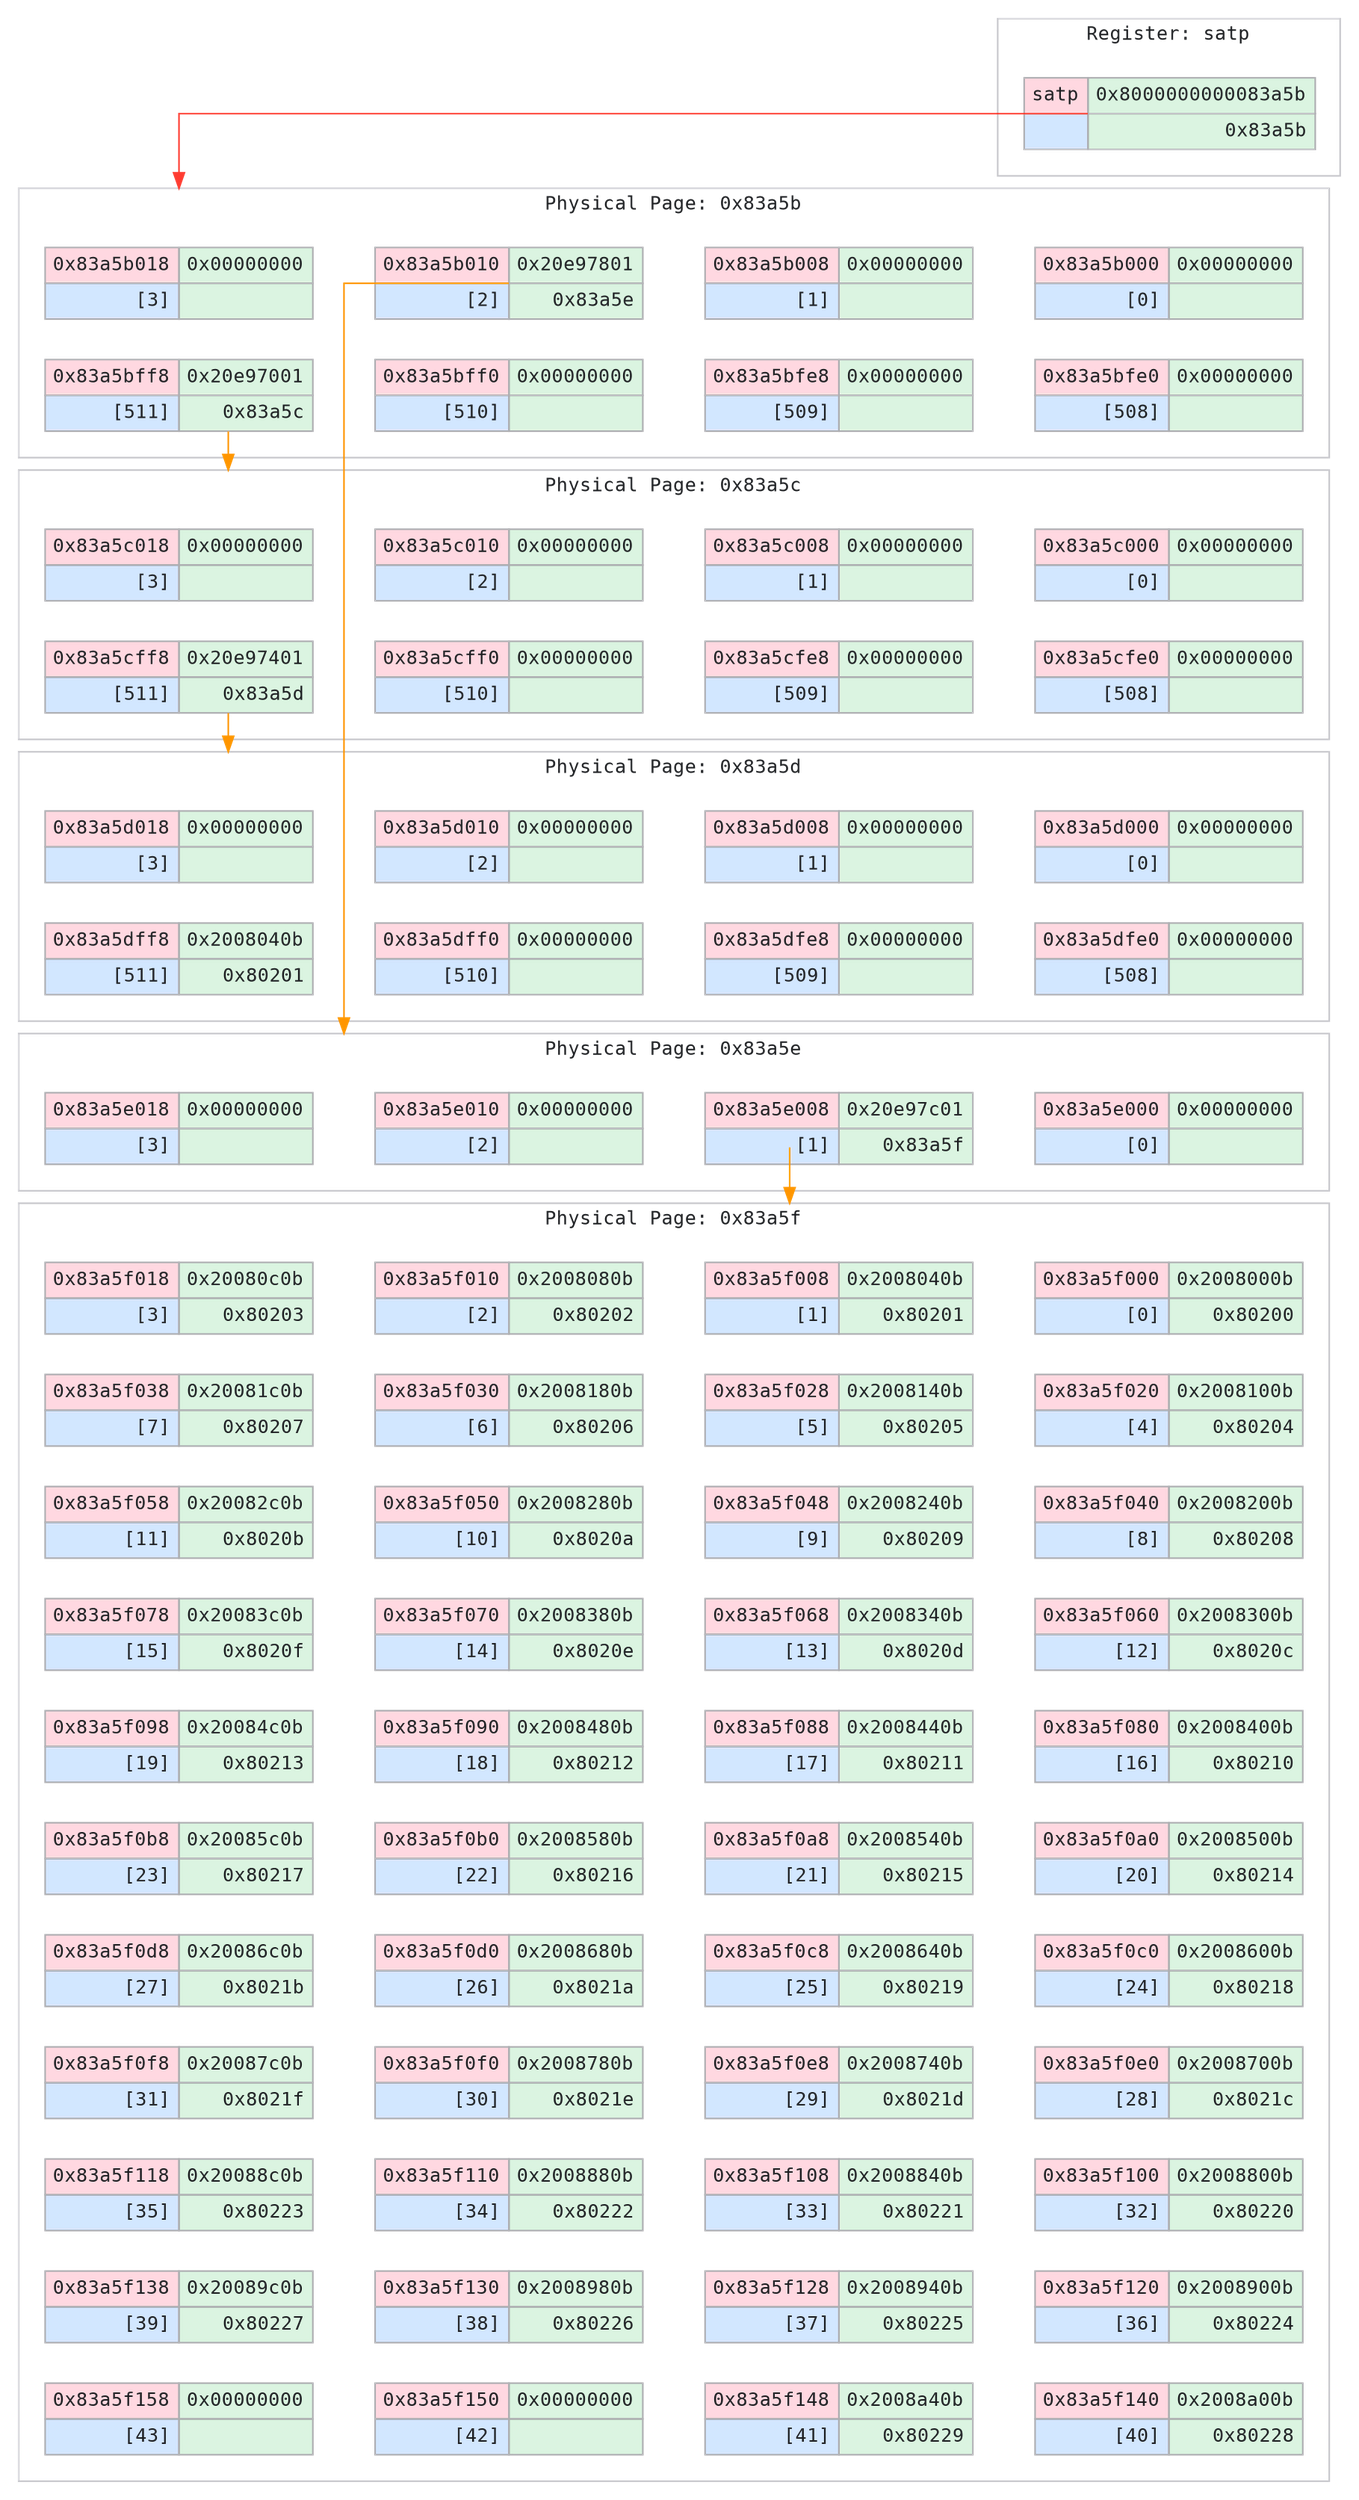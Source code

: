 digraph MemoryLayout {
    graph [bgcolor=transparent];
    compound=true;
    rankdir=TB;
    splines=ortho;
    nodesep=0.3;
    ranksep=0.1;
    node [shape=record, fontname="SF Mono,monospace", fontsize=12, margin=0.125, fontcolor="#1c1e21"];
    edge [fontname="SF Mono,monospace", fontsize=12, fontcolor="#1c1e21", color="#1c1e21"];

    subgraph cluster_reg_ {
        color="#C7C7CC";
        label="Register: satp";
        fontname="SF Mono,monospace";
        fontsize=12;
        fontcolor="#1c1e21";

        reg_node0 [shape=none, margin=0.125, label=<
            <TABLE BORDER="0" CELLBORDER="1" CELLSPACING="0" COLOR="#AEAEB2">
                <TR>
                    <TD BGCOLOR="#FF2D552D" PORT="addr" ALIGN="RIGHT" CELLPADDING="4"><FONT COLOR="#1c1e21">satp</FONT></TD>
                    <TD BGCOLOR="#34C7592D" PORT="val" ALIGN="RIGHT" CELLPADDING="4"><FONT COLOR="#1c1e21">0x8000000000083a5b</FONT></TD>
                </TR>
                <TR>
                    <TD BGCOLOR="#007AFF2D" PORT="index" ALIGN="RIGHT" CELLPADDING="4"><FONT COLOR="#1c1e21">    </FONT></TD>
                    <TD BGCOLOR="#34C7592D" PORT="page" ALIGN="RIGHT" CELLPADDING="4"><FONT COLOR="#1c1e21">0x83a5b</FONT></TD>
                </TR>
            </TABLE>
        >];

        subgraph row_reg__0 {
            rank = same;
            reg_node0;
        }

    }
    subgraph cluster_g1_ {
        color="#C7C7CC";
        label="Physical Page: 0x83a5b";
        fontname="SF Mono,monospace";
        fontsize=12;
        fontcolor="#1c1e21";

        g1_node0 [shape=none, margin=0.125, label=<
            <TABLE BORDER="0" CELLBORDER="1" CELLSPACING="0" COLOR="#AEAEB2">
                <TR>
                    <TD BGCOLOR="#FF2D552D" PORT="addr" ALIGN="RIGHT" CELLPADDING="4"><FONT COLOR="#1c1e21">0x83a5b000</FONT></TD>
                    <TD BGCOLOR="#34C7592D" PORT="val" ALIGN="RIGHT" CELLPADDING="4"><FONT COLOR="#1c1e21">0x00000000</FONT></TD>
                </TR>
                <TR>
                    <TD BGCOLOR="#007AFF2D" PORT="index" ALIGN="RIGHT" CELLPADDING="4"><FONT COLOR="#1c1e21">  [0]</FONT></TD>
                    <TD BGCOLOR="#34C7592D" PORT="page" ALIGN="RIGHT" CELLPADDING="4"><FONT COLOR="#1c1e21"> </FONT></TD>
                </TR>
            </TABLE>
        >];
        g1_node1 [shape=none, margin=0.125, label=<
            <TABLE BORDER="0" CELLBORDER="1" CELLSPACING="0" COLOR="#AEAEB2">
                <TR>
                    <TD BGCOLOR="#FF2D552D" PORT="addr" ALIGN="RIGHT" CELLPADDING="4"><FONT COLOR="#1c1e21">0x83a5b008</FONT></TD>
                    <TD BGCOLOR="#34C7592D" PORT="val" ALIGN="RIGHT" CELLPADDING="4"><FONT COLOR="#1c1e21">0x00000000</FONT></TD>
                </TR>
                <TR>
                    <TD BGCOLOR="#007AFF2D" PORT="index" ALIGN="RIGHT" CELLPADDING="4"><FONT COLOR="#1c1e21">  [1]</FONT></TD>
                    <TD BGCOLOR="#34C7592D" PORT="page" ALIGN="RIGHT" CELLPADDING="4"><FONT COLOR="#1c1e21"> </FONT></TD>
                </TR>
            </TABLE>
        >];
        g1_node2 [shape=none, margin=0.125, label=<
            <TABLE BORDER="0" CELLBORDER="1" CELLSPACING="0" COLOR="#AEAEB2">
                <TR>
                    <TD BGCOLOR="#FF2D552D" PORT="addr" ALIGN="RIGHT" CELLPADDING="4"><FONT COLOR="#1c1e21">0x83a5b010</FONT></TD>
                    <TD BGCOLOR="#34C7592D" PORT="val" ALIGN="RIGHT" CELLPADDING="4"><FONT COLOR="#1c1e21">0x20e97801</FONT></TD>
                </TR>
                <TR>
                    <TD BGCOLOR="#007AFF2D" PORT="index" ALIGN="RIGHT" CELLPADDING="4"><FONT COLOR="#1c1e21">  [2]</FONT></TD>
                    <TD BGCOLOR="#34C7592D" PORT="page" ALIGN="RIGHT" CELLPADDING="4"><FONT COLOR="#1c1e21">0x83a5e</FONT></TD>
                </TR>
            </TABLE>
        >];
        g1_node3 [shape=none, margin=0.125, label=<
            <TABLE BORDER="0" CELLBORDER="1" CELLSPACING="0" COLOR="#AEAEB2">
                <TR>
                    <TD BGCOLOR="#FF2D552D" PORT="addr" ALIGN="RIGHT" CELLPADDING="4"><FONT COLOR="#1c1e21">0x83a5b018</FONT></TD>
                    <TD BGCOLOR="#34C7592D" PORT="val" ALIGN="RIGHT" CELLPADDING="4"><FONT COLOR="#1c1e21">0x00000000</FONT></TD>
                </TR>
                <TR>
                    <TD BGCOLOR="#007AFF2D" PORT="index" ALIGN="RIGHT" CELLPADDING="4"><FONT COLOR="#1c1e21">  [3]</FONT></TD>
                    <TD BGCOLOR="#34C7592D" PORT="page" ALIGN="RIGHT" CELLPADDING="4"><FONT COLOR="#1c1e21"> </FONT></TD>
                </TR>
            </TABLE>
        >];
        g1_node4 [shape=none, margin=0.125, label=<
            <TABLE BORDER="0" CELLBORDER="1" CELLSPACING="0" COLOR="#AEAEB2">
                <TR>
                    <TD BGCOLOR="#FF2D552D" PORT="addr" ALIGN="RIGHT" CELLPADDING="4"><FONT COLOR="#1c1e21">0x83a5bfe0</FONT></TD>
                    <TD BGCOLOR="#34C7592D" PORT="val" ALIGN="RIGHT" CELLPADDING="4"><FONT COLOR="#1c1e21">0x00000000</FONT></TD>
                </TR>
                <TR>
                    <TD BGCOLOR="#007AFF2D" PORT="index" ALIGN="RIGHT" CELLPADDING="4"><FONT COLOR="#1c1e21">[508]</FONT></TD>
                    <TD BGCOLOR="#34C7592D" PORT="page" ALIGN="RIGHT" CELLPADDING="4"><FONT COLOR="#1c1e21"> </FONT></TD>
                </TR>
            </TABLE>
        >];
        g1_node5 [shape=none, margin=0.125, label=<
            <TABLE BORDER="0" CELLBORDER="1" CELLSPACING="0" COLOR="#AEAEB2">
                <TR>
                    <TD BGCOLOR="#FF2D552D" PORT="addr" ALIGN="RIGHT" CELLPADDING="4"><FONT COLOR="#1c1e21">0x83a5bfe8</FONT></TD>
                    <TD BGCOLOR="#34C7592D" PORT="val" ALIGN="RIGHT" CELLPADDING="4"><FONT COLOR="#1c1e21">0x00000000</FONT></TD>
                </TR>
                <TR>
                    <TD BGCOLOR="#007AFF2D" PORT="index" ALIGN="RIGHT" CELLPADDING="4"><FONT COLOR="#1c1e21">[509]</FONT></TD>
                    <TD BGCOLOR="#34C7592D" PORT="page" ALIGN="RIGHT" CELLPADDING="4"><FONT COLOR="#1c1e21"> </FONT></TD>
                </TR>
            </TABLE>
        >];
        g1_node6 [shape=none, margin=0.125, label=<
            <TABLE BORDER="0" CELLBORDER="1" CELLSPACING="0" COLOR="#AEAEB2">
                <TR>
                    <TD BGCOLOR="#FF2D552D" PORT="addr" ALIGN="RIGHT" CELLPADDING="4"><FONT COLOR="#1c1e21">0x83a5bff0</FONT></TD>
                    <TD BGCOLOR="#34C7592D" PORT="val" ALIGN="RIGHT" CELLPADDING="4"><FONT COLOR="#1c1e21">0x00000000</FONT></TD>
                </TR>
                <TR>
                    <TD BGCOLOR="#007AFF2D" PORT="index" ALIGN="RIGHT" CELLPADDING="4"><FONT COLOR="#1c1e21">[510]</FONT></TD>
                    <TD BGCOLOR="#34C7592D" PORT="page" ALIGN="RIGHT" CELLPADDING="4"><FONT COLOR="#1c1e21"> </FONT></TD>
                </TR>
            </TABLE>
        >];
        g1_node7 [shape=none, margin=0.125, label=<
            <TABLE BORDER="0" CELLBORDER="1" CELLSPACING="0" COLOR="#AEAEB2">
                <TR>
                    <TD BGCOLOR="#FF2D552D" PORT="addr" ALIGN="RIGHT" CELLPADDING="4"><FONT COLOR="#1c1e21">0x83a5bff8</FONT></TD>
                    <TD BGCOLOR="#34C7592D" PORT="val" ALIGN="RIGHT" CELLPADDING="4"><FONT COLOR="#1c1e21">0x20e97001</FONT></TD>
                </TR>
                <TR>
                    <TD BGCOLOR="#007AFF2D" PORT="index" ALIGN="RIGHT" CELLPADDING="4"><FONT COLOR="#1c1e21">[511]</FONT></TD>
                    <TD BGCOLOR="#34C7592D" PORT="page" ALIGN="RIGHT" CELLPADDING="4"><FONT COLOR="#1c1e21">0x83a5c</FONT></TD>
                </TR>
            </TABLE>
        >];

        subgraph row_g1__0 {
            rank = same;
            g1_node0;
            g1_node1;
            g1_node2;
            g1_node3;
        }
        subgraph row_g1__1 {
            rank = same;
            g1_node4;
            g1_node5;
            g1_node6;
            g1_node7;
        }

        g1_node0 -> g1_node4 [style=invis];
        g1_node1 -> g1_node5 [style=invis];
        g1_node2 -> g1_node6 [style=invis];
        g1_node3 -> g1_node7 [style=invis];
    }
    subgraph cluster_g2_ {
        color="#C7C7CC";
        label="Physical Page: 0x83a5c";
        fontname="SF Mono,monospace";
        fontsize=12;
        fontcolor="#1c1e21";

        g2_node0 [shape=none, margin=0.125, label=<
            <TABLE BORDER="0" CELLBORDER="1" CELLSPACING="0" COLOR="#AEAEB2">
                <TR>
                    <TD BGCOLOR="#FF2D552D" PORT="addr" ALIGN="RIGHT" CELLPADDING="4"><FONT COLOR="#1c1e21">0x83a5c000</FONT></TD>
                    <TD BGCOLOR="#34C7592D" PORT="val" ALIGN="RIGHT" CELLPADDING="4"><FONT COLOR="#1c1e21">0x00000000</FONT></TD>
                </TR>
                <TR>
                    <TD BGCOLOR="#007AFF2D" PORT="index" ALIGN="RIGHT" CELLPADDING="4"><FONT COLOR="#1c1e21">  [0]</FONT></TD>
                    <TD BGCOLOR="#34C7592D" PORT="page" ALIGN="RIGHT" CELLPADDING="4"><FONT COLOR="#1c1e21"> </FONT></TD>
                </TR>
            </TABLE>
        >];
        g2_node1 [shape=none, margin=0.125, label=<
            <TABLE BORDER="0" CELLBORDER="1" CELLSPACING="0" COLOR="#AEAEB2">
                <TR>
                    <TD BGCOLOR="#FF2D552D" PORT="addr" ALIGN="RIGHT" CELLPADDING="4"><FONT COLOR="#1c1e21">0x83a5c008</FONT></TD>
                    <TD BGCOLOR="#34C7592D" PORT="val" ALIGN="RIGHT" CELLPADDING="4"><FONT COLOR="#1c1e21">0x00000000</FONT></TD>
                </TR>
                <TR>
                    <TD BGCOLOR="#007AFF2D" PORT="index" ALIGN="RIGHT" CELLPADDING="4"><FONT COLOR="#1c1e21">  [1]</FONT></TD>
                    <TD BGCOLOR="#34C7592D" PORT="page" ALIGN="RIGHT" CELLPADDING="4"><FONT COLOR="#1c1e21"> </FONT></TD>
                </TR>
            </TABLE>
        >];
        g2_node2 [shape=none, margin=0.125, label=<
            <TABLE BORDER="0" CELLBORDER="1" CELLSPACING="0" COLOR="#AEAEB2">
                <TR>
                    <TD BGCOLOR="#FF2D552D" PORT="addr" ALIGN="RIGHT" CELLPADDING="4"><FONT COLOR="#1c1e21">0x83a5c010</FONT></TD>
                    <TD BGCOLOR="#34C7592D" PORT="val" ALIGN="RIGHT" CELLPADDING="4"><FONT COLOR="#1c1e21">0x00000000</FONT></TD>
                </TR>
                <TR>
                    <TD BGCOLOR="#007AFF2D" PORT="index" ALIGN="RIGHT" CELLPADDING="4"><FONT COLOR="#1c1e21">  [2]</FONT></TD>
                    <TD BGCOLOR="#34C7592D" PORT="page" ALIGN="RIGHT" CELLPADDING="4"><FONT COLOR="#1c1e21"> </FONT></TD>
                </TR>
            </TABLE>
        >];
        g2_node3 [shape=none, margin=0.125, label=<
            <TABLE BORDER="0" CELLBORDER="1" CELLSPACING="0" COLOR="#AEAEB2">
                <TR>
                    <TD BGCOLOR="#FF2D552D" PORT="addr" ALIGN="RIGHT" CELLPADDING="4"><FONT COLOR="#1c1e21">0x83a5c018</FONT></TD>
                    <TD BGCOLOR="#34C7592D" PORT="val" ALIGN="RIGHT" CELLPADDING="4"><FONT COLOR="#1c1e21">0x00000000</FONT></TD>
                </TR>
                <TR>
                    <TD BGCOLOR="#007AFF2D" PORT="index" ALIGN="RIGHT" CELLPADDING="4"><FONT COLOR="#1c1e21">  [3]</FONT></TD>
                    <TD BGCOLOR="#34C7592D" PORT="page" ALIGN="RIGHT" CELLPADDING="4"><FONT COLOR="#1c1e21"> </FONT></TD>
                </TR>
            </TABLE>
        >];
        g2_node4 [shape=none, margin=0.125, label=<
            <TABLE BORDER="0" CELLBORDER="1" CELLSPACING="0" COLOR="#AEAEB2">
                <TR>
                    <TD BGCOLOR="#FF2D552D" PORT="addr" ALIGN="RIGHT" CELLPADDING="4"><FONT COLOR="#1c1e21">0x83a5cfe0</FONT></TD>
                    <TD BGCOLOR="#34C7592D" PORT="val" ALIGN="RIGHT" CELLPADDING="4"><FONT COLOR="#1c1e21">0x00000000</FONT></TD>
                </TR>
                <TR>
                    <TD BGCOLOR="#007AFF2D" PORT="index" ALIGN="RIGHT" CELLPADDING="4"><FONT COLOR="#1c1e21">[508]</FONT></TD>
                    <TD BGCOLOR="#34C7592D" PORT="page" ALIGN="RIGHT" CELLPADDING="4"><FONT COLOR="#1c1e21"> </FONT></TD>
                </TR>
            </TABLE>
        >];
        g2_node5 [shape=none, margin=0.125, label=<
            <TABLE BORDER="0" CELLBORDER="1" CELLSPACING="0" COLOR="#AEAEB2">
                <TR>
                    <TD BGCOLOR="#FF2D552D" PORT="addr" ALIGN="RIGHT" CELLPADDING="4"><FONT COLOR="#1c1e21">0x83a5cfe8</FONT></TD>
                    <TD BGCOLOR="#34C7592D" PORT="val" ALIGN="RIGHT" CELLPADDING="4"><FONT COLOR="#1c1e21">0x00000000</FONT></TD>
                </TR>
                <TR>
                    <TD BGCOLOR="#007AFF2D" PORT="index" ALIGN="RIGHT" CELLPADDING="4"><FONT COLOR="#1c1e21">[509]</FONT></TD>
                    <TD BGCOLOR="#34C7592D" PORT="page" ALIGN="RIGHT" CELLPADDING="4"><FONT COLOR="#1c1e21"> </FONT></TD>
                </TR>
            </TABLE>
        >];
        g2_node6 [shape=none, margin=0.125, label=<
            <TABLE BORDER="0" CELLBORDER="1" CELLSPACING="0" COLOR="#AEAEB2">
                <TR>
                    <TD BGCOLOR="#FF2D552D" PORT="addr" ALIGN="RIGHT" CELLPADDING="4"><FONT COLOR="#1c1e21">0x83a5cff0</FONT></TD>
                    <TD BGCOLOR="#34C7592D" PORT="val" ALIGN="RIGHT" CELLPADDING="4"><FONT COLOR="#1c1e21">0x00000000</FONT></TD>
                </TR>
                <TR>
                    <TD BGCOLOR="#007AFF2D" PORT="index" ALIGN="RIGHT" CELLPADDING="4"><FONT COLOR="#1c1e21">[510]</FONT></TD>
                    <TD BGCOLOR="#34C7592D" PORT="page" ALIGN="RIGHT" CELLPADDING="4"><FONT COLOR="#1c1e21"> </FONT></TD>
                </TR>
            </TABLE>
        >];
        g2_node7 [shape=none, margin=0.125, label=<
            <TABLE BORDER="0" CELLBORDER="1" CELLSPACING="0" COLOR="#AEAEB2">
                <TR>
                    <TD BGCOLOR="#FF2D552D" PORT="addr" ALIGN="RIGHT" CELLPADDING="4"><FONT COLOR="#1c1e21">0x83a5cff8</FONT></TD>
                    <TD BGCOLOR="#34C7592D" PORT="val" ALIGN="RIGHT" CELLPADDING="4"><FONT COLOR="#1c1e21">0x20e97401</FONT></TD>
                </TR>
                <TR>
                    <TD BGCOLOR="#007AFF2D" PORT="index" ALIGN="RIGHT" CELLPADDING="4"><FONT COLOR="#1c1e21">[511]</FONT></TD>
                    <TD BGCOLOR="#34C7592D" PORT="page" ALIGN="RIGHT" CELLPADDING="4"><FONT COLOR="#1c1e21">0x83a5d</FONT></TD>
                </TR>
            </TABLE>
        >];

        subgraph row_g2__0 {
            rank = same;
            g2_node0;
            g2_node1;
            g2_node2;
            g2_node3;
        }
        subgraph row_g2__1 {
            rank = same;
            g2_node4;
            g2_node5;
            g2_node6;
            g2_node7;
        }

        g2_node0 -> g2_node4 [style=invis];
        g2_node1 -> g2_node5 [style=invis];
        g2_node2 -> g2_node6 [style=invis];
        g2_node3 -> g2_node7 [style=invis];
    }
    subgraph cluster_g3_ {
        color="#C7C7CC";
        label="Physical Page: 0x83a5d";
        fontname="SF Mono,monospace";
        fontsize=12;
        fontcolor="#1c1e21";

        g3_node0 [shape=none, margin=0.125, label=<
            <TABLE BORDER="0" CELLBORDER="1" CELLSPACING="0" COLOR="#AEAEB2">
                <TR>
                    <TD BGCOLOR="#FF2D552D" PORT="addr" ALIGN="RIGHT" CELLPADDING="4"><FONT COLOR="#1c1e21">0x83a5d000</FONT></TD>
                    <TD BGCOLOR="#34C7592D" PORT="val" ALIGN="RIGHT" CELLPADDING="4"><FONT COLOR="#1c1e21">0x00000000</FONT></TD>
                </TR>
                <TR>
                    <TD BGCOLOR="#007AFF2D" PORT="index" ALIGN="RIGHT" CELLPADDING="4"><FONT COLOR="#1c1e21">  [0]</FONT></TD>
                    <TD BGCOLOR="#34C7592D" PORT="page" ALIGN="RIGHT" CELLPADDING="4"><FONT COLOR="#1c1e21"> </FONT></TD>
                </TR>
            </TABLE>
        >];
        g3_node1 [shape=none, margin=0.125, label=<
            <TABLE BORDER="0" CELLBORDER="1" CELLSPACING="0" COLOR="#AEAEB2">
                <TR>
                    <TD BGCOLOR="#FF2D552D" PORT="addr" ALIGN="RIGHT" CELLPADDING="4"><FONT COLOR="#1c1e21">0x83a5d008</FONT></TD>
                    <TD BGCOLOR="#34C7592D" PORT="val" ALIGN="RIGHT" CELLPADDING="4"><FONT COLOR="#1c1e21">0x00000000</FONT></TD>
                </TR>
                <TR>
                    <TD BGCOLOR="#007AFF2D" PORT="index" ALIGN="RIGHT" CELLPADDING="4"><FONT COLOR="#1c1e21">  [1]</FONT></TD>
                    <TD BGCOLOR="#34C7592D" PORT="page" ALIGN="RIGHT" CELLPADDING="4"><FONT COLOR="#1c1e21"> </FONT></TD>
                </TR>
            </TABLE>
        >];
        g3_node2 [shape=none, margin=0.125, label=<
            <TABLE BORDER="0" CELLBORDER="1" CELLSPACING="0" COLOR="#AEAEB2">
                <TR>
                    <TD BGCOLOR="#FF2D552D" PORT="addr" ALIGN="RIGHT" CELLPADDING="4"><FONT COLOR="#1c1e21">0x83a5d010</FONT></TD>
                    <TD BGCOLOR="#34C7592D" PORT="val" ALIGN="RIGHT" CELLPADDING="4"><FONT COLOR="#1c1e21">0x00000000</FONT></TD>
                </TR>
                <TR>
                    <TD BGCOLOR="#007AFF2D" PORT="index" ALIGN="RIGHT" CELLPADDING="4"><FONT COLOR="#1c1e21">  [2]</FONT></TD>
                    <TD BGCOLOR="#34C7592D" PORT="page" ALIGN="RIGHT" CELLPADDING="4"><FONT COLOR="#1c1e21"> </FONT></TD>
                </TR>
            </TABLE>
        >];
        g3_node3 [shape=none, margin=0.125, label=<
            <TABLE BORDER="0" CELLBORDER="1" CELLSPACING="0" COLOR="#AEAEB2">
                <TR>
                    <TD BGCOLOR="#FF2D552D" PORT="addr" ALIGN="RIGHT" CELLPADDING="4"><FONT COLOR="#1c1e21">0x83a5d018</FONT></TD>
                    <TD BGCOLOR="#34C7592D" PORT="val" ALIGN="RIGHT" CELLPADDING="4"><FONT COLOR="#1c1e21">0x00000000</FONT></TD>
                </TR>
                <TR>
                    <TD BGCOLOR="#007AFF2D" PORT="index" ALIGN="RIGHT" CELLPADDING="4"><FONT COLOR="#1c1e21">  [3]</FONT></TD>
                    <TD BGCOLOR="#34C7592D" PORT="page" ALIGN="RIGHT" CELLPADDING="4"><FONT COLOR="#1c1e21"> </FONT></TD>
                </TR>
            </TABLE>
        >];
        g3_node4 [shape=none, margin=0.125, label=<
            <TABLE BORDER="0" CELLBORDER="1" CELLSPACING="0" COLOR="#AEAEB2">
                <TR>
                    <TD BGCOLOR="#FF2D552D" PORT="addr" ALIGN="RIGHT" CELLPADDING="4"><FONT COLOR="#1c1e21">0x83a5dfe0</FONT></TD>
                    <TD BGCOLOR="#34C7592D" PORT="val" ALIGN="RIGHT" CELLPADDING="4"><FONT COLOR="#1c1e21">0x00000000</FONT></TD>
                </TR>
                <TR>
                    <TD BGCOLOR="#007AFF2D" PORT="index" ALIGN="RIGHT" CELLPADDING="4"><FONT COLOR="#1c1e21">[508]</FONT></TD>
                    <TD BGCOLOR="#34C7592D" PORT="page" ALIGN="RIGHT" CELLPADDING="4"><FONT COLOR="#1c1e21"> </FONT></TD>
                </TR>
            </TABLE>
        >];
        g3_node5 [shape=none, margin=0.125, label=<
            <TABLE BORDER="0" CELLBORDER="1" CELLSPACING="0" COLOR="#AEAEB2">
                <TR>
                    <TD BGCOLOR="#FF2D552D" PORT="addr" ALIGN="RIGHT" CELLPADDING="4"><FONT COLOR="#1c1e21">0x83a5dfe8</FONT></TD>
                    <TD BGCOLOR="#34C7592D" PORT="val" ALIGN="RIGHT" CELLPADDING="4"><FONT COLOR="#1c1e21">0x00000000</FONT></TD>
                </TR>
                <TR>
                    <TD BGCOLOR="#007AFF2D" PORT="index" ALIGN="RIGHT" CELLPADDING="4"><FONT COLOR="#1c1e21">[509]</FONT></TD>
                    <TD BGCOLOR="#34C7592D" PORT="page" ALIGN="RIGHT" CELLPADDING="4"><FONT COLOR="#1c1e21"> </FONT></TD>
                </TR>
            </TABLE>
        >];
        g3_node6 [shape=none, margin=0.125, label=<
            <TABLE BORDER="0" CELLBORDER="1" CELLSPACING="0" COLOR="#AEAEB2">
                <TR>
                    <TD BGCOLOR="#FF2D552D" PORT="addr" ALIGN="RIGHT" CELLPADDING="4"><FONT COLOR="#1c1e21">0x83a5dff0</FONT></TD>
                    <TD BGCOLOR="#34C7592D" PORT="val" ALIGN="RIGHT" CELLPADDING="4"><FONT COLOR="#1c1e21">0x00000000</FONT></TD>
                </TR>
                <TR>
                    <TD BGCOLOR="#007AFF2D" PORT="index" ALIGN="RIGHT" CELLPADDING="4"><FONT COLOR="#1c1e21">[510]</FONT></TD>
                    <TD BGCOLOR="#34C7592D" PORT="page" ALIGN="RIGHT" CELLPADDING="4"><FONT COLOR="#1c1e21"> </FONT></TD>
                </TR>
            </TABLE>
        >];
        g3_node7 [shape=none, margin=0.125, label=<
            <TABLE BORDER="0" CELLBORDER="1" CELLSPACING="0" COLOR="#AEAEB2">
                <TR>
                    <TD BGCOLOR="#FF2D552D" PORT="addr" ALIGN="RIGHT" CELLPADDING="4"><FONT COLOR="#1c1e21">0x83a5dff8</FONT></TD>
                    <TD BGCOLOR="#34C7592D" PORT="val" ALIGN="RIGHT" CELLPADDING="4"><FONT COLOR="#1c1e21">0x2008040b</FONT></TD>
                </TR>
                <TR>
                    <TD BGCOLOR="#007AFF2D" PORT="index" ALIGN="RIGHT" CELLPADDING="4"><FONT COLOR="#1c1e21">[511]</FONT></TD>
                    <TD BGCOLOR="#34C7592D" PORT="page" ALIGN="RIGHT" CELLPADDING="4"><FONT COLOR="#1c1e21">0x80201</FONT></TD>
                </TR>
            </TABLE>
        >];

        subgraph row_g3__0 {
            rank = same;
            g3_node0;
            g3_node1;
            g3_node2;
            g3_node3;
        }
        subgraph row_g3__1 {
            rank = same;
            g3_node4;
            g3_node5;
            g3_node6;
            g3_node7;
        }

        g3_node0 -> g3_node4 [style=invis];
        g3_node1 -> g3_node5 [style=invis];
        g3_node2 -> g3_node6 [style=invis];
        g3_node3 -> g3_node7 [style=invis];
    }
    subgraph cluster_g4_ {
        color="#C7C7CC";
        label="Physical Page: 0x83a5e";
        fontname="SF Mono,monospace";
        fontsize=12;
        fontcolor="#1c1e21";

        g4_node0 [shape=none, margin=0.125, label=<
            <TABLE BORDER="0" CELLBORDER="1" CELLSPACING="0" COLOR="#AEAEB2">
                <TR>
                    <TD BGCOLOR="#FF2D552D" PORT="addr" ALIGN="RIGHT" CELLPADDING="4"><FONT COLOR="#1c1e21">0x83a5e000</FONT></TD>
                    <TD BGCOLOR="#34C7592D" PORT="val" ALIGN="RIGHT" CELLPADDING="4"><FONT COLOR="#1c1e21">0x00000000</FONT></TD>
                </TR>
                <TR>
                    <TD BGCOLOR="#007AFF2D" PORT="index" ALIGN="RIGHT" CELLPADDING="4"><FONT COLOR="#1c1e21">  [0]</FONT></TD>
                    <TD BGCOLOR="#34C7592D" PORT="page" ALIGN="RIGHT" CELLPADDING="4"><FONT COLOR="#1c1e21"> </FONT></TD>
                </TR>
            </TABLE>
        >];
        g4_node1 [shape=none, margin=0.125, label=<
            <TABLE BORDER="0" CELLBORDER="1" CELLSPACING="0" COLOR="#AEAEB2">
                <TR>
                    <TD BGCOLOR="#FF2D552D" PORT="addr" ALIGN="RIGHT" CELLPADDING="4"><FONT COLOR="#1c1e21">0x83a5e008</FONT></TD>
                    <TD BGCOLOR="#34C7592D" PORT="val" ALIGN="RIGHT" CELLPADDING="4"><FONT COLOR="#1c1e21">0x20e97c01</FONT></TD>
                </TR>
                <TR>
                    <TD BGCOLOR="#007AFF2D" PORT="index" ALIGN="RIGHT" CELLPADDING="4"><FONT COLOR="#1c1e21">  [1]</FONT></TD>
                    <TD BGCOLOR="#34C7592D" PORT="page" ALIGN="RIGHT" CELLPADDING="4"><FONT COLOR="#1c1e21">0x83a5f</FONT></TD>
                </TR>
            </TABLE>
        >];
        g4_node2 [shape=none, margin=0.125, label=<
            <TABLE BORDER="0" CELLBORDER="1" CELLSPACING="0" COLOR="#AEAEB2">
                <TR>
                    <TD BGCOLOR="#FF2D552D" PORT="addr" ALIGN="RIGHT" CELLPADDING="4"><FONT COLOR="#1c1e21">0x83a5e010</FONT></TD>
                    <TD BGCOLOR="#34C7592D" PORT="val" ALIGN="RIGHT" CELLPADDING="4"><FONT COLOR="#1c1e21">0x00000000</FONT></TD>
                </TR>
                <TR>
                    <TD BGCOLOR="#007AFF2D" PORT="index" ALIGN="RIGHT" CELLPADDING="4"><FONT COLOR="#1c1e21">  [2]</FONT></TD>
                    <TD BGCOLOR="#34C7592D" PORT="page" ALIGN="RIGHT" CELLPADDING="4"><FONT COLOR="#1c1e21"> </FONT></TD>
                </TR>
            </TABLE>
        >];
        g4_node3 [shape=none, margin=0.125, label=<
            <TABLE BORDER="0" CELLBORDER="1" CELLSPACING="0" COLOR="#AEAEB2">
                <TR>
                    <TD BGCOLOR="#FF2D552D" PORT="addr" ALIGN="RIGHT" CELLPADDING="4"><FONT COLOR="#1c1e21">0x83a5e018</FONT></TD>
                    <TD BGCOLOR="#34C7592D" PORT="val" ALIGN="RIGHT" CELLPADDING="4"><FONT COLOR="#1c1e21">0x00000000</FONT></TD>
                </TR>
                <TR>
                    <TD BGCOLOR="#007AFF2D" PORT="index" ALIGN="RIGHT" CELLPADDING="4"><FONT COLOR="#1c1e21">  [3]</FONT></TD>
                    <TD BGCOLOR="#34C7592D" PORT="page" ALIGN="RIGHT" CELLPADDING="4"><FONT COLOR="#1c1e21"> </FONT></TD>
                </TR>
            </TABLE>
        >];

        subgraph row_g4__0 {
            rank = same;
            g4_node0;
            g4_node1;
            g4_node2;
            g4_node3;
        }

    }
    subgraph cluster_g5_ {
        color="#C7C7CC";
        label="Physical Page: 0x83a5f";
        fontname="SF Mono,monospace";
        fontsize=12;
        fontcolor="#1c1e21";

        g5_node0 [shape=none, margin=0.125, label=<
            <TABLE BORDER="0" CELLBORDER="1" CELLSPACING="0" COLOR="#AEAEB2">
                <TR>
                    <TD BGCOLOR="#FF2D552D" PORT="addr" ALIGN="RIGHT" CELLPADDING="4"><FONT COLOR="#1c1e21">0x83a5f000</FONT></TD>
                    <TD BGCOLOR="#34C7592D" PORT="val" ALIGN="RIGHT" CELLPADDING="4"><FONT COLOR="#1c1e21">0x2008000b</FONT></TD>
                </TR>
                <TR>
                    <TD BGCOLOR="#007AFF2D" PORT="index" ALIGN="RIGHT" CELLPADDING="4"><FONT COLOR="#1c1e21">  [0]</FONT></TD>
                    <TD BGCOLOR="#34C7592D" PORT="page" ALIGN="RIGHT" CELLPADDING="4"><FONT COLOR="#1c1e21">0x80200</FONT></TD>
                </TR>
            </TABLE>
        >];
        g5_node1 [shape=none, margin=0.125, label=<
            <TABLE BORDER="0" CELLBORDER="1" CELLSPACING="0" COLOR="#AEAEB2">
                <TR>
                    <TD BGCOLOR="#FF2D552D" PORT="addr" ALIGN="RIGHT" CELLPADDING="4"><FONT COLOR="#1c1e21">0x83a5f008</FONT></TD>
                    <TD BGCOLOR="#34C7592D" PORT="val" ALIGN="RIGHT" CELLPADDING="4"><FONT COLOR="#1c1e21">0x2008040b</FONT></TD>
                </TR>
                <TR>
                    <TD BGCOLOR="#007AFF2D" PORT="index" ALIGN="RIGHT" CELLPADDING="4"><FONT COLOR="#1c1e21">  [1]</FONT></TD>
                    <TD BGCOLOR="#34C7592D" PORT="page" ALIGN="RIGHT" CELLPADDING="4"><FONT COLOR="#1c1e21">0x80201</FONT></TD>
                </TR>
            </TABLE>
        >];
        g5_node2 [shape=none, margin=0.125, label=<
            <TABLE BORDER="0" CELLBORDER="1" CELLSPACING="0" COLOR="#AEAEB2">
                <TR>
                    <TD BGCOLOR="#FF2D552D" PORT="addr" ALIGN="RIGHT" CELLPADDING="4"><FONT COLOR="#1c1e21">0x83a5f010</FONT></TD>
                    <TD BGCOLOR="#34C7592D" PORT="val" ALIGN="RIGHT" CELLPADDING="4"><FONT COLOR="#1c1e21">0x2008080b</FONT></TD>
                </TR>
                <TR>
                    <TD BGCOLOR="#007AFF2D" PORT="index" ALIGN="RIGHT" CELLPADDING="4"><FONT COLOR="#1c1e21">  [2]</FONT></TD>
                    <TD BGCOLOR="#34C7592D" PORT="page" ALIGN="RIGHT" CELLPADDING="4"><FONT COLOR="#1c1e21">0x80202</FONT></TD>
                </TR>
            </TABLE>
        >];
        g5_node3 [shape=none, margin=0.125, label=<
            <TABLE BORDER="0" CELLBORDER="1" CELLSPACING="0" COLOR="#AEAEB2">
                <TR>
                    <TD BGCOLOR="#FF2D552D" PORT="addr" ALIGN="RIGHT" CELLPADDING="4"><FONT COLOR="#1c1e21">0x83a5f018</FONT></TD>
                    <TD BGCOLOR="#34C7592D" PORT="val" ALIGN="RIGHT" CELLPADDING="4"><FONT COLOR="#1c1e21">0x20080c0b</FONT></TD>
                </TR>
                <TR>
                    <TD BGCOLOR="#007AFF2D" PORT="index" ALIGN="RIGHT" CELLPADDING="4"><FONT COLOR="#1c1e21">  [3]</FONT></TD>
                    <TD BGCOLOR="#34C7592D" PORT="page" ALIGN="RIGHT" CELLPADDING="4"><FONT COLOR="#1c1e21">0x80203</FONT></TD>
                </TR>
            </TABLE>
        >];
        g5_node4 [shape=none, margin=0.125, label=<
            <TABLE BORDER="0" CELLBORDER="1" CELLSPACING="0" COLOR="#AEAEB2">
                <TR>
                    <TD BGCOLOR="#FF2D552D" PORT="addr" ALIGN="RIGHT" CELLPADDING="4"><FONT COLOR="#1c1e21">0x83a5f020</FONT></TD>
                    <TD BGCOLOR="#34C7592D" PORT="val" ALIGN="RIGHT" CELLPADDING="4"><FONT COLOR="#1c1e21">0x2008100b</FONT></TD>
                </TR>
                <TR>
                    <TD BGCOLOR="#007AFF2D" PORT="index" ALIGN="RIGHT" CELLPADDING="4"><FONT COLOR="#1c1e21">  [4]</FONT></TD>
                    <TD BGCOLOR="#34C7592D" PORT="page" ALIGN="RIGHT" CELLPADDING="4"><FONT COLOR="#1c1e21">0x80204</FONT></TD>
                </TR>
            </TABLE>
        >];
        g5_node5 [shape=none, margin=0.125, label=<
            <TABLE BORDER="0" CELLBORDER="1" CELLSPACING="0" COLOR="#AEAEB2">
                <TR>
                    <TD BGCOLOR="#FF2D552D" PORT="addr" ALIGN="RIGHT" CELLPADDING="4"><FONT COLOR="#1c1e21">0x83a5f028</FONT></TD>
                    <TD BGCOLOR="#34C7592D" PORT="val" ALIGN="RIGHT" CELLPADDING="4"><FONT COLOR="#1c1e21">0x2008140b</FONT></TD>
                </TR>
                <TR>
                    <TD BGCOLOR="#007AFF2D" PORT="index" ALIGN="RIGHT" CELLPADDING="4"><FONT COLOR="#1c1e21">  [5]</FONT></TD>
                    <TD BGCOLOR="#34C7592D" PORT="page" ALIGN="RIGHT" CELLPADDING="4"><FONT COLOR="#1c1e21">0x80205</FONT></TD>
                </TR>
            </TABLE>
        >];
        g5_node6 [shape=none, margin=0.125, label=<
            <TABLE BORDER="0" CELLBORDER="1" CELLSPACING="0" COLOR="#AEAEB2">
                <TR>
                    <TD BGCOLOR="#FF2D552D" PORT="addr" ALIGN="RIGHT" CELLPADDING="4"><FONT COLOR="#1c1e21">0x83a5f030</FONT></TD>
                    <TD BGCOLOR="#34C7592D" PORT="val" ALIGN="RIGHT" CELLPADDING="4"><FONT COLOR="#1c1e21">0x2008180b</FONT></TD>
                </TR>
                <TR>
                    <TD BGCOLOR="#007AFF2D" PORT="index" ALIGN="RIGHT" CELLPADDING="4"><FONT COLOR="#1c1e21">  [6]</FONT></TD>
                    <TD BGCOLOR="#34C7592D" PORT="page" ALIGN="RIGHT" CELLPADDING="4"><FONT COLOR="#1c1e21">0x80206</FONT></TD>
                </TR>
            </TABLE>
        >];
        g5_node7 [shape=none, margin=0.125, label=<
            <TABLE BORDER="0" CELLBORDER="1" CELLSPACING="0" COLOR="#AEAEB2">
                <TR>
                    <TD BGCOLOR="#FF2D552D" PORT="addr" ALIGN="RIGHT" CELLPADDING="4"><FONT COLOR="#1c1e21">0x83a5f038</FONT></TD>
                    <TD BGCOLOR="#34C7592D" PORT="val" ALIGN="RIGHT" CELLPADDING="4"><FONT COLOR="#1c1e21">0x20081c0b</FONT></TD>
                </TR>
                <TR>
                    <TD BGCOLOR="#007AFF2D" PORT="index" ALIGN="RIGHT" CELLPADDING="4"><FONT COLOR="#1c1e21">  [7]</FONT></TD>
                    <TD BGCOLOR="#34C7592D" PORT="page" ALIGN="RIGHT" CELLPADDING="4"><FONT COLOR="#1c1e21">0x80207</FONT></TD>
                </TR>
            </TABLE>
        >];
        g5_node8 [shape=none, margin=0.125, label=<
            <TABLE BORDER="0" CELLBORDER="1" CELLSPACING="0" COLOR="#AEAEB2">
                <TR>
                    <TD BGCOLOR="#FF2D552D" PORT="addr" ALIGN="RIGHT" CELLPADDING="4"><FONT COLOR="#1c1e21">0x83a5f040</FONT></TD>
                    <TD BGCOLOR="#34C7592D" PORT="val" ALIGN="RIGHT" CELLPADDING="4"><FONT COLOR="#1c1e21">0x2008200b</FONT></TD>
                </TR>
                <TR>
                    <TD BGCOLOR="#007AFF2D" PORT="index" ALIGN="RIGHT" CELLPADDING="4"><FONT COLOR="#1c1e21">  [8]</FONT></TD>
                    <TD BGCOLOR="#34C7592D" PORT="page" ALIGN="RIGHT" CELLPADDING="4"><FONT COLOR="#1c1e21">0x80208</FONT></TD>
                </TR>
            </TABLE>
        >];
        g5_node9 [shape=none, margin=0.125, label=<
            <TABLE BORDER="0" CELLBORDER="1" CELLSPACING="0" COLOR="#AEAEB2">
                <TR>
                    <TD BGCOLOR="#FF2D552D" PORT="addr" ALIGN="RIGHT" CELLPADDING="4"><FONT COLOR="#1c1e21">0x83a5f048</FONT></TD>
                    <TD BGCOLOR="#34C7592D" PORT="val" ALIGN="RIGHT" CELLPADDING="4"><FONT COLOR="#1c1e21">0x2008240b</FONT></TD>
                </TR>
                <TR>
                    <TD BGCOLOR="#007AFF2D" PORT="index" ALIGN="RIGHT" CELLPADDING="4"><FONT COLOR="#1c1e21">  [9]</FONT></TD>
                    <TD BGCOLOR="#34C7592D" PORT="page" ALIGN="RIGHT" CELLPADDING="4"><FONT COLOR="#1c1e21">0x80209</FONT></TD>
                </TR>
            </TABLE>
        >];
        g5_node10 [shape=none, margin=0.125, label=<
            <TABLE BORDER="0" CELLBORDER="1" CELLSPACING="0" COLOR="#AEAEB2">
                <TR>
                    <TD BGCOLOR="#FF2D552D" PORT="addr" ALIGN="RIGHT" CELLPADDING="4"><FONT COLOR="#1c1e21">0x83a5f050</FONT></TD>
                    <TD BGCOLOR="#34C7592D" PORT="val" ALIGN="RIGHT" CELLPADDING="4"><FONT COLOR="#1c1e21">0x2008280b</FONT></TD>
                </TR>
                <TR>
                    <TD BGCOLOR="#007AFF2D" PORT="index" ALIGN="RIGHT" CELLPADDING="4"><FONT COLOR="#1c1e21"> [10]</FONT></TD>
                    <TD BGCOLOR="#34C7592D" PORT="page" ALIGN="RIGHT" CELLPADDING="4"><FONT COLOR="#1c1e21">0x8020a</FONT></TD>
                </TR>
            </TABLE>
        >];
        g5_node11 [shape=none, margin=0.125, label=<
            <TABLE BORDER="0" CELLBORDER="1" CELLSPACING="0" COLOR="#AEAEB2">
                <TR>
                    <TD BGCOLOR="#FF2D552D" PORT="addr" ALIGN="RIGHT" CELLPADDING="4"><FONT COLOR="#1c1e21">0x83a5f058</FONT></TD>
                    <TD BGCOLOR="#34C7592D" PORT="val" ALIGN="RIGHT" CELLPADDING="4"><FONT COLOR="#1c1e21">0x20082c0b</FONT></TD>
                </TR>
                <TR>
                    <TD BGCOLOR="#007AFF2D" PORT="index" ALIGN="RIGHT" CELLPADDING="4"><FONT COLOR="#1c1e21"> [11]</FONT></TD>
                    <TD BGCOLOR="#34C7592D" PORT="page" ALIGN="RIGHT" CELLPADDING="4"><FONT COLOR="#1c1e21">0x8020b</FONT></TD>
                </TR>
            </TABLE>
        >];
        g5_node12 [shape=none, margin=0.125, label=<
            <TABLE BORDER="0" CELLBORDER="1" CELLSPACING="0" COLOR="#AEAEB2">
                <TR>
                    <TD BGCOLOR="#FF2D552D" PORT="addr" ALIGN="RIGHT" CELLPADDING="4"><FONT COLOR="#1c1e21">0x83a5f060</FONT></TD>
                    <TD BGCOLOR="#34C7592D" PORT="val" ALIGN="RIGHT" CELLPADDING="4"><FONT COLOR="#1c1e21">0x2008300b</FONT></TD>
                </TR>
                <TR>
                    <TD BGCOLOR="#007AFF2D" PORT="index" ALIGN="RIGHT" CELLPADDING="4"><FONT COLOR="#1c1e21"> [12]</FONT></TD>
                    <TD BGCOLOR="#34C7592D" PORT="page" ALIGN="RIGHT" CELLPADDING="4"><FONT COLOR="#1c1e21">0x8020c</FONT></TD>
                </TR>
            </TABLE>
        >];
        g5_node13 [shape=none, margin=0.125, label=<
            <TABLE BORDER="0" CELLBORDER="1" CELLSPACING="0" COLOR="#AEAEB2">
                <TR>
                    <TD BGCOLOR="#FF2D552D" PORT="addr" ALIGN="RIGHT" CELLPADDING="4"><FONT COLOR="#1c1e21">0x83a5f068</FONT></TD>
                    <TD BGCOLOR="#34C7592D" PORT="val" ALIGN="RIGHT" CELLPADDING="4"><FONT COLOR="#1c1e21">0x2008340b</FONT></TD>
                </TR>
                <TR>
                    <TD BGCOLOR="#007AFF2D" PORT="index" ALIGN="RIGHT" CELLPADDING="4"><FONT COLOR="#1c1e21"> [13]</FONT></TD>
                    <TD BGCOLOR="#34C7592D" PORT="page" ALIGN="RIGHT" CELLPADDING="4"><FONT COLOR="#1c1e21">0x8020d</FONT></TD>
                </TR>
            </TABLE>
        >];
        g5_node14 [shape=none, margin=0.125, label=<
            <TABLE BORDER="0" CELLBORDER="1" CELLSPACING="0" COLOR="#AEAEB2">
                <TR>
                    <TD BGCOLOR="#FF2D552D" PORT="addr" ALIGN="RIGHT" CELLPADDING="4"><FONT COLOR="#1c1e21">0x83a5f070</FONT></TD>
                    <TD BGCOLOR="#34C7592D" PORT="val" ALIGN="RIGHT" CELLPADDING="4"><FONT COLOR="#1c1e21">0x2008380b</FONT></TD>
                </TR>
                <TR>
                    <TD BGCOLOR="#007AFF2D" PORT="index" ALIGN="RIGHT" CELLPADDING="4"><FONT COLOR="#1c1e21"> [14]</FONT></TD>
                    <TD BGCOLOR="#34C7592D" PORT="page" ALIGN="RIGHT" CELLPADDING="4"><FONT COLOR="#1c1e21">0x8020e</FONT></TD>
                </TR>
            </TABLE>
        >];
        g5_node15 [shape=none, margin=0.125, label=<
            <TABLE BORDER="0" CELLBORDER="1" CELLSPACING="0" COLOR="#AEAEB2">
                <TR>
                    <TD BGCOLOR="#FF2D552D" PORT="addr" ALIGN="RIGHT" CELLPADDING="4"><FONT COLOR="#1c1e21">0x83a5f078</FONT></TD>
                    <TD BGCOLOR="#34C7592D" PORT="val" ALIGN="RIGHT" CELLPADDING="4"><FONT COLOR="#1c1e21">0x20083c0b</FONT></TD>
                </TR>
                <TR>
                    <TD BGCOLOR="#007AFF2D" PORT="index" ALIGN="RIGHT" CELLPADDING="4"><FONT COLOR="#1c1e21"> [15]</FONT></TD>
                    <TD BGCOLOR="#34C7592D" PORT="page" ALIGN="RIGHT" CELLPADDING="4"><FONT COLOR="#1c1e21">0x8020f</FONT></TD>
                </TR>
            </TABLE>
        >];
        g5_node16 [shape=none, margin=0.125, label=<
            <TABLE BORDER="0" CELLBORDER="1" CELLSPACING="0" COLOR="#AEAEB2">
                <TR>
                    <TD BGCOLOR="#FF2D552D" PORT="addr" ALIGN="RIGHT" CELLPADDING="4"><FONT COLOR="#1c1e21">0x83a5f080</FONT></TD>
                    <TD BGCOLOR="#34C7592D" PORT="val" ALIGN="RIGHT" CELLPADDING="4"><FONT COLOR="#1c1e21">0x2008400b</FONT></TD>
                </TR>
                <TR>
                    <TD BGCOLOR="#007AFF2D" PORT="index" ALIGN="RIGHT" CELLPADDING="4"><FONT COLOR="#1c1e21"> [16]</FONT></TD>
                    <TD BGCOLOR="#34C7592D" PORT="page" ALIGN="RIGHT" CELLPADDING="4"><FONT COLOR="#1c1e21">0x80210</FONT></TD>
                </TR>
            </TABLE>
        >];
        g5_node17 [shape=none, margin=0.125, label=<
            <TABLE BORDER="0" CELLBORDER="1" CELLSPACING="0" COLOR="#AEAEB2">
                <TR>
                    <TD BGCOLOR="#FF2D552D" PORT="addr" ALIGN="RIGHT" CELLPADDING="4"><FONT COLOR="#1c1e21">0x83a5f088</FONT></TD>
                    <TD BGCOLOR="#34C7592D" PORT="val" ALIGN="RIGHT" CELLPADDING="4"><FONT COLOR="#1c1e21">0x2008440b</FONT></TD>
                </TR>
                <TR>
                    <TD BGCOLOR="#007AFF2D" PORT="index" ALIGN="RIGHT" CELLPADDING="4"><FONT COLOR="#1c1e21"> [17]</FONT></TD>
                    <TD BGCOLOR="#34C7592D" PORT="page" ALIGN="RIGHT" CELLPADDING="4"><FONT COLOR="#1c1e21">0x80211</FONT></TD>
                </TR>
            </TABLE>
        >];
        g5_node18 [shape=none, margin=0.125, label=<
            <TABLE BORDER="0" CELLBORDER="1" CELLSPACING="0" COLOR="#AEAEB2">
                <TR>
                    <TD BGCOLOR="#FF2D552D" PORT="addr" ALIGN="RIGHT" CELLPADDING="4"><FONT COLOR="#1c1e21">0x83a5f090</FONT></TD>
                    <TD BGCOLOR="#34C7592D" PORT="val" ALIGN="RIGHT" CELLPADDING="4"><FONT COLOR="#1c1e21">0x2008480b</FONT></TD>
                </TR>
                <TR>
                    <TD BGCOLOR="#007AFF2D" PORT="index" ALIGN="RIGHT" CELLPADDING="4"><FONT COLOR="#1c1e21"> [18]</FONT></TD>
                    <TD BGCOLOR="#34C7592D" PORT="page" ALIGN="RIGHT" CELLPADDING="4"><FONT COLOR="#1c1e21">0x80212</FONT></TD>
                </TR>
            </TABLE>
        >];
        g5_node19 [shape=none, margin=0.125, label=<
            <TABLE BORDER="0" CELLBORDER="1" CELLSPACING="0" COLOR="#AEAEB2">
                <TR>
                    <TD BGCOLOR="#FF2D552D" PORT="addr" ALIGN="RIGHT" CELLPADDING="4"><FONT COLOR="#1c1e21">0x83a5f098</FONT></TD>
                    <TD BGCOLOR="#34C7592D" PORT="val" ALIGN="RIGHT" CELLPADDING="4"><FONT COLOR="#1c1e21">0x20084c0b</FONT></TD>
                </TR>
                <TR>
                    <TD BGCOLOR="#007AFF2D" PORT="index" ALIGN="RIGHT" CELLPADDING="4"><FONT COLOR="#1c1e21"> [19]</FONT></TD>
                    <TD BGCOLOR="#34C7592D" PORT="page" ALIGN="RIGHT" CELLPADDING="4"><FONT COLOR="#1c1e21">0x80213</FONT></TD>
                </TR>
            </TABLE>
        >];
        g5_node20 [shape=none, margin=0.125, label=<
            <TABLE BORDER="0" CELLBORDER="1" CELLSPACING="0" COLOR="#AEAEB2">
                <TR>
                    <TD BGCOLOR="#FF2D552D" PORT="addr" ALIGN="RIGHT" CELLPADDING="4"><FONT COLOR="#1c1e21">0x83a5f0a0</FONT></TD>
                    <TD BGCOLOR="#34C7592D" PORT="val" ALIGN="RIGHT" CELLPADDING="4"><FONT COLOR="#1c1e21">0x2008500b</FONT></TD>
                </TR>
                <TR>
                    <TD BGCOLOR="#007AFF2D" PORT="index" ALIGN="RIGHT" CELLPADDING="4"><FONT COLOR="#1c1e21"> [20]</FONT></TD>
                    <TD BGCOLOR="#34C7592D" PORT="page" ALIGN="RIGHT" CELLPADDING="4"><FONT COLOR="#1c1e21">0x80214</FONT></TD>
                </TR>
            </TABLE>
        >];
        g5_node21 [shape=none, margin=0.125, label=<
            <TABLE BORDER="0" CELLBORDER="1" CELLSPACING="0" COLOR="#AEAEB2">
                <TR>
                    <TD BGCOLOR="#FF2D552D" PORT="addr" ALIGN="RIGHT" CELLPADDING="4"><FONT COLOR="#1c1e21">0x83a5f0a8</FONT></TD>
                    <TD BGCOLOR="#34C7592D" PORT="val" ALIGN="RIGHT" CELLPADDING="4"><FONT COLOR="#1c1e21">0x2008540b</FONT></TD>
                </TR>
                <TR>
                    <TD BGCOLOR="#007AFF2D" PORT="index" ALIGN="RIGHT" CELLPADDING="4"><FONT COLOR="#1c1e21"> [21]</FONT></TD>
                    <TD BGCOLOR="#34C7592D" PORT="page" ALIGN="RIGHT" CELLPADDING="4"><FONT COLOR="#1c1e21">0x80215</FONT></TD>
                </TR>
            </TABLE>
        >];
        g5_node22 [shape=none, margin=0.125, label=<
            <TABLE BORDER="0" CELLBORDER="1" CELLSPACING="0" COLOR="#AEAEB2">
                <TR>
                    <TD BGCOLOR="#FF2D552D" PORT="addr" ALIGN="RIGHT" CELLPADDING="4"><FONT COLOR="#1c1e21">0x83a5f0b0</FONT></TD>
                    <TD BGCOLOR="#34C7592D" PORT="val" ALIGN="RIGHT" CELLPADDING="4"><FONT COLOR="#1c1e21">0x2008580b</FONT></TD>
                </TR>
                <TR>
                    <TD BGCOLOR="#007AFF2D" PORT="index" ALIGN="RIGHT" CELLPADDING="4"><FONT COLOR="#1c1e21"> [22]</FONT></TD>
                    <TD BGCOLOR="#34C7592D" PORT="page" ALIGN="RIGHT" CELLPADDING="4"><FONT COLOR="#1c1e21">0x80216</FONT></TD>
                </TR>
            </TABLE>
        >];
        g5_node23 [shape=none, margin=0.125, label=<
            <TABLE BORDER="0" CELLBORDER="1" CELLSPACING="0" COLOR="#AEAEB2">
                <TR>
                    <TD BGCOLOR="#FF2D552D" PORT="addr" ALIGN="RIGHT" CELLPADDING="4"><FONT COLOR="#1c1e21">0x83a5f0b8</FONT></TD>
                    <TD BGCOLOR="#34C7592D" PORT="val" ALIGN="RIGHT" CELLPADDING="4"><FONT COLOR="#1c1e21">0x20085c0b</FONT></TD>
                </TR>
                <TR>
                    <TD BGCOLOR="#007AFF2D" PORT="index" ALIGN="RIGHT" CELLPADDING="4"><FONT COLOR="#1c1e21"> [23]</FONT></TD>
                    <TD BGCOLOR="#34C7592D" PORT="page" ALIGN="RIGHT" CELLPADDING="4"><FONT COLOR="#1c1e21">0x80217</FONT></TD>
                </TR>
            </TABLE>
        >];
        g5_node24 [shape=none, margin=0.125, label=<
            <TABLE BORDER="0" CELLBORDER="1" CELLSPACING="0" COLOR="#AEAEB2">
                <TR>
                    <TD BGCOLOR="#FF2D552D" PORT="addr" ALIGN="RIGHT" CELLPADDING="4"><FONT COLOR="#1c1e21">0x83a5f0c0</FONT></TD>
                    <TD BGCOLOR="#34C7592D" PORT="val" ALIGN="RIGHT" CELLPADDING="4"><FONT COLOR="#1c1e21">0x2008600b</FONT></TD>
                </TR>
                <TR>
                    <TD BGCOLOR="#007AFF2D" PORT="index" ALIGN="RIGHT" CELLPADDING="4"><FONT COLOR="#1c1e21"> [24]</FONT></TD>
                    <TD BGCOLOR="#34C7592D" PORT="page" ALIGN="RIGHT" CELLPADDING="4"><FONT COLOR="#1c1e21">0x80218</FONT></TD>
                </TR>
            </TABLE>
        >];
        g5_node25 [shape=none, margin=0.125, label=<
            <TABLE BORDER="0" CELLBORDER="1" CELLSPACING="0" COLOR="#AEAEB2">
                <TR>
                    <TD BGCOLOR="#FF2D552D" PORT="addr" ALIGN="RIGHT" CELLPADDING="4"><FONT COLOR="#1c1e21">0x83a5f0c8</FONT></TD>
                    <TD BGCOLOR="#34C7592D" PORT="val" ALIGN="RIGHT" CELLPADDING="4"><FONT COLOR="#1c1e21">0x2008640b</FONT></TD>
                </TR>
                <TR>
                    <TD BGCOLOR="#007AFF2D" PORT="index" ALIGN="RIGHT" CELLPADDING="4"><FONT COLOR="#1c1e21"> [25]</FONT></TD>
                    <TD BGCOLOR="#34C7592D" PORT="page" ALIGN="RIGHT" CELLPADDING="4"><FONT COLOR="#1c1e21">0x80219</FONT></TD>
                </TR>
            </TABLE>
        >];
        g5_node26 [shape=none, margin=0.125, label=<
            <TABLE BORDER="0" CELLBORDER="1" CELLSPACING="0" COLOR="#AEAEB2">
                <TR>
                    <TD BGCOLOR="#FF2D552D" PORT="addr" ALIGN="RIGHT" CELLPADDING="4"><FONT COLOR="#1c1e21">0x83a5f0d0</FONT></TD>
                    <TD BGCOLOR="#34C7592D" PORT="val" ALIGN="RIGHT" CELLPADDING="4"><FONT COLOR="#1c1e21">0x2008680b</FONT></TD>
                </TR>
                <TR>
                    <TD BGCOLOR="#007AFF2D" PORT="index" ALIGN="RIGHT" CELLPADDING="4"><FONT COLOR="#1c1e21"> [26]</FONT></TD>
                    <TD BGCOLOR="#34C7592D" PORT="page" ALIGN="RIGHT" CELLPADDING="4"><FONT COLOR="#1c1e21">0x8021a</FONT></TD>
                </TR>
            </TABLE>
        >];
        g5_node27 [shape=none, margin=0.125, label=<
            <TABLE BORDER="0" CELLBORDER="1" CELLSPACING="0" COLOR="#AEAEB2">
                <TR>
                    <TD BGCOLOR="#FF2D552D" PORT="addr" ALIGN="RIGHT" CELLPADDING="4"><FONT COLOR="#1c1e21">0x83a5f0d8</FONT></TD>
                    <TD BGCOLOR="#34C7592D" PORT="val" ALIGN="RIGHT" CELLPADDING="4"><FONT COLOR="#1c1e21">0x20086c0b</FONT></TD>
                </TR>
                <TR>
                    <TD BGCOLOR="#007AFF2D" PORT="index" ALIGN="RIGHT" CELLPADDING="4"><FONT COLOR="#1c1e21"> [27]</FONT></TD>
                    <TD BGCOLOR="#34C7592D" PORT="page" ALIGN="RIGHT" CELLPADDING="4"><FONT COLOR="#1c1e21">0x8021b</FONT></TD>
                </TR>
            </TABLE>
        >];
        g5_node28 [shape=none, margin=0.125, label=<
            <TABLE BORDER="0" CELLBORDER="1" CELLSPACING="0" COLOR="#AEAEB2">
                <TR>
                    <TD BGCOLOR="#FF2D552D" PORT="addr" ALIGN="RIGHT" CELLPADDING="4"><FONT COLOR="#1c1e21">0x83a5f0e0</FONT></TD>
                    <TD BGCOLOR="#34C7592D" PORT="val" ALIGN="RIGHT" CELLPADDING="4"><FONT COLOR="#1c1e21">0x2008700b</FONT></TD>
                </TR>
                <TR>
                    <TD BGCOLOR="#007AFF2D" PORT="index" ALIGN="RIGHT" CELLPADDING="4"><FONT COLOR="#1c1e21"> [28]</FONT></TD>
                    <TD BGCOLOR="#34C7592D" PORT="page" ALIGN="RIGHT" CELLPADDING="4"><FONT COLOR="#1c1e21">0x8021c</FONT></TD>
                </TR>
            </TABLE>
        >];
        g5_node29 [shape=none, margin=0.125, label=<
            <TABLE BORDER="0" CELLBORDER="1" CELLSPACING="0" COLOR="#AEAEB2">
                <TR>
                    <TD BGCOLOR="#FF2D552D" PORT="addr" ALIGN="RIGHT" CELLPADDING="4"><FONT COLOR="#1c1e21">0x83a5f0e8</FONT></TD>
                    <TD BGCOLOR="#34C7592D" PORT="val" ALIGN="RIGHT" CELLPADDING="4"><FONT COLOR="#1c1e21">0x2008740b</FONT></TD>
                </TR>
                <TR>
                    <TD BGCOLOR="#007AFF2D" PORT="index" ALIGN="RIGHT" CELLPADDING="4"><FONT COLOR="#1c1e21"> [29]</FONT></TD>
                    <TD BGCOLOR="#34C7592D" PORT="page" ALIGN="RIGHT" CELLPADDING="4"><FONT COLOR="#1c1e21">0x8021d</FONT></TD>
                </TR>
            </TABLE>
        >];
        g5_node30 [shape=none, margin=0.125, label=<
            <TABLE BORDER="0" CELLBORDER="1" CELLSPACING="0" COLOR="#AEAEB2">
                <TR>
                    <TD BGCOLOR="#FF2D552D" PORT="addr" ALIGN="RIGHT" CELLPADDING="4"><FONT COLOR="#1c1e21">0x83a5f0f0</FONT></TD>
                    <TD BGCOLOR="#34C7592D" PORT="val" ALIGN="RIGHT" CELLPADDING="4"><FONT COLOR="#1c1e21">0x2008780b</FONT></TD>
                </TR>
                <TR>
                    <TD BGCOLOR="#007AFF2D" PORT="index" ALIGN="RIGHT" CELLPADDING="4"><FONT COLOR="#1c1e21"> [30]</FONT></TD>
                    <TD BGCOLOR="#34C7592D" PORT="page" ALIGN="RIGHT" CELLPADDING="4"><FONT COLOR="#1c1e21">0x8021e</FONT></TD>
                </TR>
            </TABLE>
        >];
        g5_node31 [shape=none, margin=0.125, label=<
            <TABLE BORDER="0" CELLBORDER="1" CELLSPACING="0" COLOR="#AEAEB2">
                <TR>
                    <TD BGCOLOR="#FF2D552D" PORT="addr" ALIGN="RIGHT" CELLPADDING="4"><FONT COLOR="#1c1e21">0x83a5f0f8</FONT></TD>
                    <TD BGCOLOR="#34C7592D" PORT="val" ALIGN="RIGHT" CELLPADDING="4"><FONT COLOR="#1c1e21">0x20087c0b</FONT></TD>
                </TR>
                <TR>
                    <TD BGCOLOR="#007AFF2D" PORT="index" ALIGN="RIGHT" CELLPADDING="4"><FONT COLOR="#1c1e21"> [31]</FONT></TD>
                    <TD BGCOLOR="#34C7592D" PORT="page" ALIGN="RIGHT" CELLPADDING="4"><FONT COLOR="#1c1e21">0x8021f</FONT></TD>
                </TR>
            </TABLE>
        >];
        g5_node32 [shape=none, margin=0.125, label=<
            <TABLE BORDER="0" CELLBORDER="1" CELLSPACING="0" COLOR="#AEAEB2">
                <TR>
                    <TD BGCOLOR="#FF2D552D" PORT="addr" ALIGN="RIGHT" CELLPADDING="4"><FONT COLOR="#1c1e21">0x83a5f100</FONT></TD>
                    <TD BGCOLOR="#34C7592D" PORT="val" ALIGN="RIGHT" CELLPADDING="4"><FONT COLOR="#1c1e21">0x2008800b</FONT></TD>
                </TR>
                <TR>
                    <TD BGCOLOR="#007AFF2D" PORT="index" ALIGN="RIGHT" CELLPADDING="4"><FONT COLOR="#1c1e21"> [32]</FONT></TD>
                    <TD BGCOLOR="#34C7592D" PORT="page" ALIGN="RIGHT" CELLPADDING="4"><FONT COLOR="#1c1e21">0x80220</FONT></TD>
                </TR>
            </TABLE>
        >];
        g5_node33 [shape=none, margin=0.125, label=<
            <TABLE BORDER="0" CELLBORDER="1" CELLSPACING="0" COLOR="#AEAEB2">
                <TR>
                    <TD BGCOLOR="#FF2D552D" PORT="addr" ALIGN="RIGHT" CELLPADDING="4"><FONT COLOR="#1c1e21">0x83a5f108</FONT></TD>
                    <TD BGCOLOR="#34C7592D" PORT="val" ALIGN="RIGHT" CELLPADDING="4"><FONT COLOR="#1c1e21">0x2008840b</FONT></TD>
                </TR>
                <TR>
                    <TD BGCOLOR="#007AFF2D" PORT="index" ALIGN="RIGHT" CELLPADDING="4"><FONT COLOR="#1c1e21"> [33]</FONT></TD>
                    <TD BGCOLOR="#34C7592D" PORT="page" ALIGN="RIGHT" CELLPADDING="4"><FONT COLOR="#1c1e21">0x80221</FONT></TD>
                </TR>
            </TABLE>
        >];
        g5_node34 [shape=none, margin=0.125, label=<
            <TABLE BORDER="0" CELLBORDER="1" CELLSPACING="0" COLOR="#AEAEB2">
                <TR>
                    <TD BGCOLOR="#FF2D552D" PORT="addr" ALIGN="RIGHT" CELLPADDING="4"><FONT COLOR="#1c1e21">0x83a5f110</FONT></TD>
                    <TD BGCOLOR="#34C7592D" PORT="val" ALIGN="RIGHT" CELLPADDING="4"><FONT COLOR="#1c1e21">0x2008880b</FONT></TD>
                </TR>
                <TR>
                    <TD BGCOLOR="#007AFF2D" PORT="index" ALIGN="RIGHT" CELLPADDING="4"><FONT COLOR="#1c1e21"> [34]</FONT></TD>
                    <TD BGCOLOR="#34C7592D" PORT="page" ALIGN="RIGHT" CELLPADDING="4"><FONT COLOR="#1c1e21">0x80222</FONT></TD>
                </TR>
            </TABLE>
        >];
        g5_node35 [shape=none, margin=0.125, label=<
            <TABLE BORDER="0" CELLBORDER="1" CELLSPACING="0" COLOR="#AEAEB2">
                <TR>
                    <TD BGCOLOR="#FF2D552D" PORT="addr" ALIGN="RIGHT" CELLPADDING="4"><FONT COLOR="#1c1e21">0x83a5f118</FONT></TD>
                    <TD BGCOLOR="#34C7592D" PORT="val" ALIGN="RIGHT" CELLPADDING="4"><FONT COLOR="#1c1e21">0x20088c0b</FONT></TD>
                </TR>
                <TR>
                    <TD BGCOLOR="#007AFF2D" PORT="index" ALIGN="RIGHT" CELLPADDING="4"><FONT COLOR="#1c1e21"> [35]</FONT></TD>
                    <TD BGCOLOR="#34C7592D" PORT="page" ALIGN="RIGHT" CELLPADDING="4"><FONT COLOR="#1c1e21">0x80223</FONT></TD>
                </TR>
            </TABLE>
        >];
        g5_node36 [shape=none, margin=0.125, label=<
            <TABLE BORDER="0" CELLBORDER="1" CELLSPACING="0" COLOR="#AEAEB2">
                <TR>
                    <TD BGCOLOR="#FF2D552D" PORT="addr" ALIGN="RIGHT" CELLPADDING="4"><FONT COLOR="#1c1e21">0x83a5f120</FONT></TD>
                    <TD BGCOLOR="#34C7592D" PORT="val" ALIGN="RIGHT" CELLPADDING="4"><FONT COLOR="#1c1e21">0x2008900b</FONT></TD>
                </TR>
                <TR>
                    <TD BGCOLOR="#007AFF2D" PORT="index" ALIGN="RIGHT" CELLPADDING="4"><FONT COLOR="#1c1e21"> [36]</FONT></TD>
                    <TD BGCOLOR="#34C7592D" PORT="page" ALIGN="RIGHT" CELLPADDING="4"><FONT COLOR="#1c1e21">0x80224</FONT></TD>
                </TR>
            </TABLE>
        >];
        g5_node37 [shape=none, margin=0.125, label=<
            <TABLE BORDER="0" CELLBORDER="1" CELLSPACING="0" COLOR="#AEAEB2">
                <TR>
                    <TD BGCOLOR="#FF2D552D" PORT="addr" ALIGN="RIGHT" CELLPADDING="4"><FONT COLOR="#1c1e21">0x83a5f128</FONT></TD>
                    <TD BGCOLOR="#34C7592D" PORT="val" ALIGN="RIGHT" CELLPADDING="4"><FONT COLOR="#1c1e21">0x2008940b</FONT></TD>
                </TR>
                <TR>
                    <TD BGCOLOR="#007AFF2D" PORT="index" ALIGN="RIGHT" CELLPADDING="4"><FONT COLOR="#1c1e21"> [37]</FONT></TD>
                    <TD BGCOLOR="#34C7592D" PORT="page" ALIGN="RIGHT" CELLPADDING="4"><FONT COLOR="#1c1e21">0x80225</FONT></TD>
                </TR>
            </TABLE>
        >];
        g5_node38 [shape=none, margin=0.125, label=<
            <TABLE BORDER="0" CELLBORDER="1" CELLSPACING="0" COLOR="#AEAEB2">
                <TR>
                    <TD BGCOLOR="#FF2D552D" PORT="addr" ALIGN="RIGHT" CELLPADDING="4"><FONT COLOR="#1c1e21">0x83a5f130</FONT></TD>
                    <TD BGCOLOR="#34C7592D" PORT="val" ALIGN="RIGHT" CELLPADDING="4"><FONT COLOR="#1c1e21">0x2008980b</FONT></TD>
                </TR>
                <TR>
                    <TD BGCOLOR="#007AFF2D" PORT="index" ALIGN="RIGHT" CELLPADDING="4"><FONT COLOR="#1c1e21"> [38]</FONT></TD>
                    <TD BGCOLOR="#34C7592D" PORT="page" ALIGN="RIGHT" CELLPADDING="4"><FONT COLOR="#1c1e21">0x80226</FONT></TD>
                </TR>
            </TABLE>
        >];
        g5_node39 [shape=none, margin=0.125, label=<
            <TABLE BORDER="0" CELLBORDER="1" CELLSPACING="0" COLOR="#AEAEB2">
                <TR>
                    <TD BGCOLOR="#FF2D552D" PORT="addr" ALIGN="RIGHT" CELLPADDING="4"><FONT COLOR="#1c1e21">0x83a5f138</FONT></TD>
                    <TD BGCOLOR="#34C7592D" PORT="val" ALIGN="RIGHT" CELLPADDING="4"><FONT COLOR="#1c1e21">0x20089c0b</FONT></TD>
                </TR>
                <TR>
                    <TD BGCOLOR="#007AFF2D" PORT="index" ALIGN="RIGHT" CELLPADDING="4"><FONT COLOR="#1c1e21"> [39]</FONT></TD>
                    <TD BGCOLOR="#34C7592D" PORT="page" ALIGN="RIGHT" CELLPADDING="4"><FONT COLOR="#1c1e21">0x80227</FONT></TD>
                </TR>
            </TABLE>
        >];
        g5_node40 [shape=none, margin=0.125, label=<
            <TABLE BORDER="0" CELLBORDER="1" CELLSPACING="0" COLOR="#AEAEB2">
                <TR>
                    <TD BGCOLOR="#FF2D552D" PORT="addr" ALIGN="RIGHT" CELLPADDING="4"><FONT COLOR="#1c1e21">0x83a5f140</FONT></TD>
                    <TD BGCOLOR="#34C7592D" PORT="val" ALIGN="RIGHT" CELLPADDING="4"><FONT COLOR="#1c1e21">0x2008a00b</FONT></TD>
                </TR>
                <TR>
                    <TD BGCOLOR="#007AFF2D" PORT="index" ALIGN="RIGHT" CELLPADDING="4"><FONT COLOR="#1c1e21"> [40]</FONT></TD>
                    <TD BGCOLOR="#34C7592D" PORT="page" ALIGN="RIGHT" CELLPADDING="4"><FONT COLOR="#1c1e21">0x80228</FONT></TD>
                </TR>
            </TABLE>
        >];
        g5_node41 [shape=none, margin=0.125, label=<
            <TABLE BORDER="0" CELLBORDER="1" CELLSPACING="0" COLOR="#AEAEB2">
                <TR>
                    <TD BGCOLOR="#FF2D552D" PORT="addr" ALIGN="RIGHT" CELLPADDING="4"><FONT COLOR="#1c1e21">0x83a5f148</FONT></TD>
                    <TD BGCOLOR="#34C7592D" PORT="val" ALIGN="RIGHT" CELLPADDING="4"><FONT COLOR="#1c1e21">0x2008a40b</FONT></TD>
                </TR>
                <TR>
                    <TD BGCOLOR="#007AFF2D" PORT="index" ALIGN="RIGHT" CELLPADDING="4"><FONT COLOR="#1c1e21"> [41]</FONT></TD>
                    <TD BGCOLOR="#34C7592D" PORT="page" ALIGN="RIGHT" CELLPADDING="4"><FONT COLOR="#1c1e21">0x80229</FONT></TD>
                </TR>
            </TABLE>
        >];
        g5_node42 [shape=none, margin=0.125, label=<
            <TABLE BORDER="0" CELLBORDER="1" CELLSPACING="0" COLOR="#AEAEB2">
                <TR>
                    <TD BGCOLOR="#FF2D552D" PORT="addr" ALIGN="RIGHT" CELLPADDING="4"><FONT COLOR="#1c1e21">0x83a5f150</FONT></TD>
                    <TD BGCOLOR="#34C7592D" PORT="val" ALIGN="RIGHT" CELLPADDING="4"><FONT COLOR="#1c1e21">0x00000000</FONT></TD>
                </TR>
                <TR>
                    <TD BGCOLOR="#007AFF2D" PORT="index" ALIGN="RIGHT" CELLPADDING="4"><FONT COLOR="#1c1e21"> [42]</FONT></TD>
                    <TD BGCOLOR="#34C7592D" PORT="page" ALIGN="RIGHT" CELLPADDING="4"><FONT COLOR="#1c1e21"> </FONT></TD>
                </TR>
            </TABLE>
        >];
        g5_node43 [shape=none, margin=0.125, label=<
            <TABLE BORDER="0" CELLBORDER="1" CELLSPACING="0" COLOR="#AEAEB2">
                <TR>
                    <TD BGCOLOR="#FF2D552D" PORT="addr" ALIGN="RIGHT" CELLPADDING="4"><FONT COLOR="#1c1e21">0x83a5f158</FONT></TD>
                    <TD BGCOLOR="#34C7592D" PORT="val" ALIGN="RIGHT" CELLPADDING="4"><FONT COLOR="#1c1e21">0x00000000</FONT></TD>
                </TR>
                <TR>
                    <TD BGCOLOR="#007AFF2D" PORT="index" ALIGN="RIGHT" CELLPADDING="4"><FONT COLOR="#1c1e21"> [43]</FONT></TD>
                    <TD BGCOLOR="#34C7592D" PORT="page" ALIGN="RIGHT" CELLPADDING="4"><FONT COLOR="#1c1e21"> </FONT></TD>
                </TR>
            </TABLE>
        >];

        subgraph row_g5__0 {
            rank = same;
            g5_node0;
            g5_node1;
            g5_node2;
            g5_node3;
        }
        subgraph row_g5__1 {
            rank = same;
            g5_node4;
            g5_node5;
            g5_node6;
            g5_node7;
        }
        subgraph row_g5__2 {
            rank = same;
            g5_node8;
            g5_node9;
            g5_node10;
            g5_node11;
        }
        subgraph row_g5__3 {
            rank = same;
            g5_node12;
            g5_node13;
            g5_node14;
            g5_node15;
        }
        subgraph row_g5__4 {
            rank = same;
            g5_node16;
            g5_node17;
            g5_node18;
            g5_node19;
        }
        subgraph row_g5__5 {
            rank = same;
            g5_node20;
            g5_node21;
            g5_node22;
            g5_node23;
        }
        subgraph row_g5__6 {
            rank = same;
            g5_node24;
            g5_node25;
            g5_node26;
            g5_node27;
        }
        subgraph row_g5__7 {
            rank = same;
            g5_node28;
            g5_node29;
            g5_node30;
            g5_node31;
        }
        subgraph row_g5__8 {
            rank = same;
            g5_node32;
            g5_node33;
            g5_node34;
            g5_node35;
        }
        subgraph row_g5__9 {
            rank = same;
            g5_node36;
            g5_node37;
            g5_node38;
            g5_node39;
        }
        subgraph row_g5__10 {
            rank = same;
            g5_node40;
            g5_node41;
            g5_node42;
            g5_node43;
        }

        g5_node0 -> g5_node4 [style=invis];
        g5_node4 -> g5_node8 [style=invis];
        g5_node8 -> g5_node12 [style=invis];
        g5_node12 -> g5_node16 [style=invis];
        g5_node16 -> g5_node20 [style=invis];
        g5_node20 -> g5_node24 [style=invis];
        g5_node24 -> g5_node28 [style=invis];
        g5_node28 -> g5_node32 [style=invis];
        g5_node32 -> g5_node36 [style=invis];
        g5_node36 -> g5_node40 [style=invis];
        g5_node1 -> g5_node5 [style=invis];
        g5_node5 -> g5_node9 [style=invis];
        g5_node9 -> g5_node13 [style=invis];
        g5_node13 -> g5_node17 [style=invis];
        g5_node17 -> g5_node21 [style=invis];
        g5_node21 -> g5_node25 [style=invis];
        g5_node25 -> g5_node29 [style=invis];
        g5_node29 -> g5_node33 [style=invis];
        g5_node33 -> g5_node37 [style=invis];
        g5_node37 -> g5_node41 [style=invis];
        g5_node2 -> g5_node6 [style=invis];
        g5_node6 -> g5_node10 [style=invis];
        g5_node10 -> g5_node14 [style=invis];
        g5_node14 -> g5_node18 [style=invis];
        g5_node18 -> g5_node22 [style=invis];
        g5_node22 -> g5_node26 [style=invis];
        g5_node26 -> g5_node30 [style=invis];
        g5_node30 -> g5_node34 [style=invis];
        g5_node34 -> g5_node38 [style=invis];
        g5_node38 -> g5_node42 [style=invis];
        g5_node3 -> g5_node7 [style=invis];
        g5_node7 -> g5_node11 [style=invis];
        g5_node11 -> g5_node15 [style=invis];
        g5_node15 -> g5_node19 [style=invis];
        g5_node19 -> g5_node23 [style=invis];
        g5_node23 -> g5_node27 [style=invis];
        g5_node27 -> g5_node31 [style=invis];
        g5_node31 -> g5_node35 [style=invis];
        g5_node35 -> g5_node39 [style=invis];
        g5_node39 -> g5_node43 [style=invis];
    }

    reg_node0 -> g1_node0 [style=invis];
    g1_node4 -> g2_node0 [style=invis];
    g1_node5 -> g2_node1 [style=invis];
    g1_node6 -> g2_node2 [style=invis];
    g1_node7 -> g2_node3 [style=invis];
    g2_node4 -> g3_node0 [style=invis];
    g2_node5 -> g3_node1 [style=invis];
    g2_node6 -> g3_node2 [style=invis];
    g2_node7 -> g3_node3 [style=invis];
    g3_node4 -> g4_node0 [style=invis];
    g3_node5 -> g4_node1 [style=invis];
    g3_node6 -> g4_node2 [style=invis];
    g3_node7 -> g4_node3 [style=invis];
    g4_node0 -> g5_node0 [style=invis];
    g4_node1 -> g5_node1 [style=invis];
    g4_node2 -> g5_node2 [style=invis];
    g4_node3 -> g5_node3 [style=invis];

    reg_node0:page -> g1_node3 [color="#FF3B30", lhead="cluster_g1_", constraint=false];
    g1_node2:page -> g4_node3 [color="#FF9500", lhead="cluster_g4_", constraint=false];
    g1_node7:page -> g2_node3 [color="#FF9500", lhead="cluster_g2_", constraint=false];
    g2_node7:page -> g3_node3 [color="#FF9500", lhead="cluster_g3_", constraint=false];
    g4_node1:page -> g5_node3 [color="#FF9500", lhead="cluster_g5_", constraint=false];
}
